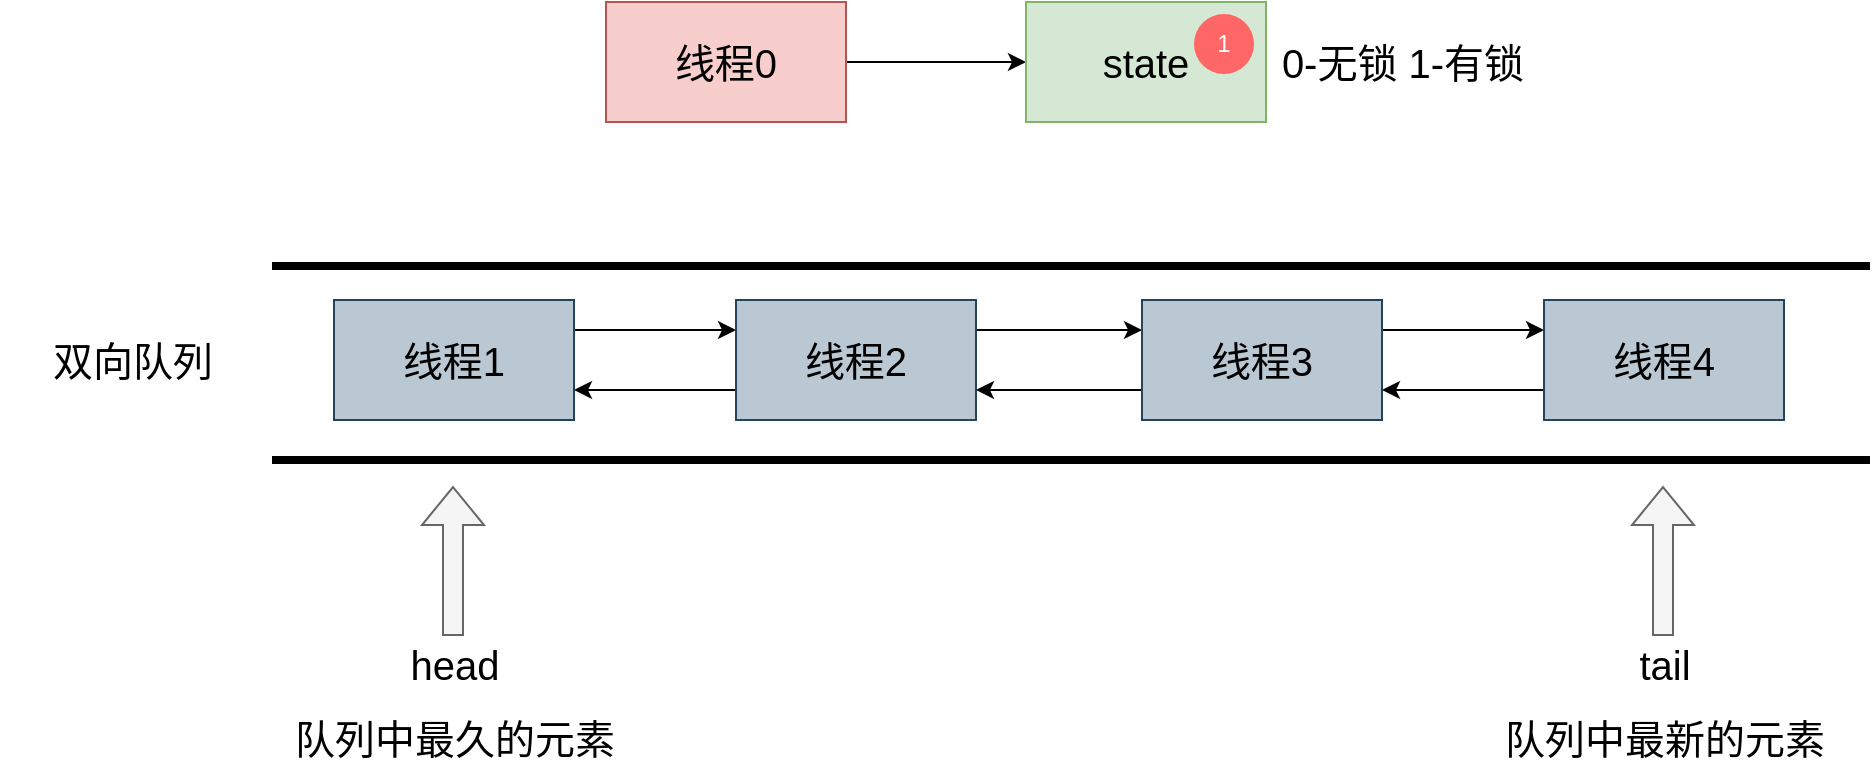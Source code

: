 <mxfile version="21.3.8" type="github">
  <diagram name="第 1 页" id="uOHwmS46mkVfjNC9Y-Bm">
    <mxGraphModel dx="1386" dy="796" grid="0" gridSize="10" guides="1" tooltips="1" connect="1" arrows="1" fold="1" page="1" pageScale="1" pageWidth="4681" pageHeight="3300" math="0" shadow="0">
      <root>
        <mxCell id="0" />
        <mxCell id="1" parent="0" />
        <mxCell id="RcCEaAV803anCV2iYYB3-4" style="edgeStyle=orthogonalEdgeStyle;rounded=0;orthogonalLoop=1;jettySize=auto;html=1;exitX=1;exitY=0.5;exitDx=0;exitDy=0;" edge="1" parent="1" source="RcCEaAV803anCV2iYYB3-1" target="RcCEaAV803anCV2iYYB3-2">
          <mxGeometry relative="1" as="geometry" />
        </mxCell>
        <mxCell id="RcCEaAV803anCV2iYYB3-1" value="&lt;font style=&quot;font-size: 20px;&quot;&gt;线程0&lt;/font&gt;" style="rounded=0;whiteSpace=wrap;html=1;fillColor=#f8cecc;strokeColor=#b85450;" vertex="1" parent="1">
          <mxGeometry x="454" y="220" width="120" height="60" as="geometry" />
        </mxCell>
        <mxCell id="RcCEaAV803anCV2iYYB3-2" value="&lt;font style=&quot;font-size: 20px;&quot;&gt;state&lt;/font&gt;" style="rounded=0;whiteSpace=wrap;html=1;fillColor=#d5e8d4;strokeColor=#82b366;" vertex="1" parent="1">
          <mxGeometry x="664" y="220" width="120" height="60" as="geometry" />
        </mxCell>
        <mxCell id="RcCEaAV803anCV2iYYB3-3" value="&lt;font style=&quot;font-size: 20px;&quot;&gt;0-无锁 1-有锁&lt;/font&gt;" style="text;strokeColor=none;align=center;fillColor=none;html=1;verticalAlign=middle;whiteSpace=wrap;rounded=0;" vertex="1" parent="1">
          <mxGeometry x="786" y="235" width="133" height="30" as="geometry" />
        </mxCell>
        <mxCell id="RcCEaAV803anCV2iYYB3-7" style="edgeStyle=orthogonalEdgeStyle;rounded=0;orthogonalLoop=1;jettySize=auto;html=1;exitX=1;exitY=0.25;exitDx=0;exitDy=0;entryX=0;entryY=0.25;entryDx=0;entryDy=0;" edge="1" parent="1" source="RcCEaAV803anCV2iYYB3-5" target="RcCEaAV803anCV2iYYB3-6">
          <mxGeometry relative="1" as="geometry" />
        </mxCell>
        <mxCell id="RcCEaAV803anCV2iYYB3-5" value="&lt;font style=&quot;font-size: 20px;&quot;&gt;线程1&lt;/font&gt;" style="rounded=0;whiteSpace=wrap;html=1;fillColor=#bac8d3;strokeColor=#23445d;" vertex="1" parent="1">
          <mxGeometry x="318" y="369" width="120" height="60" as="geometry" />
        </mxCell>
        <mxCell id="RcCEaAV803anCV2iYYB3-8" style="edgeStyle=orthogonalEdgeStyle;rounded=0;orthogonalLoop=1;jettySize=auto;html=1;exitX=0;exitY=0.75;exitDx=0;exitDy=0;entryX=1;entryY=0.75;entryDx=0;entryDy=0;" edge="1" parent="1" source="RcCEaAV803anCV2iYYB3-6" target="RcCEaAV803anCV2iYYB3-5">
          <mxGeometry relative="1" as="geometry" />
        </mxCell>
        <mxCell id="RcCEaAV803anCV2iYYB3-13" style="edgeStyle=orthogonalEdgeStyle;rounded=0;orthogonalLoop=1;jettySize=auto;html=1;exitX=1;exitY=0.25;exitDx=0;exitDy=0;entryX=0;entryY=0.25;entryDx=0;entryDy=0;" edge="1" parent="1" source="RcCEaAV803anCV2iYYB3-6" target="RcCEaAV803anCV2iYYB3-10">
          <mxGeometry relative="1" as="geometry" />
        </mxCell>
        <mxCell id="RcCEaAV803anCV2iYYB3-6" value="&lt;font style=&quot;font-size: 20px;&quot;&gt;线程2&lt;/font&gt;" style="rounded=0;whiteSpace=wrap;html=1;fillColor=#bac8d3;strokeColor=#23445d;" vertex="1" parent="1">
          <mxGeometry x="519" y="369" width="120" height="60" as="geometry" />
        </mxCell>
        <mxCell id="RcCEaAV803anCV2iYYB3-9" style="edgeStyle=orthogonalEdgeStyle;rounded=0;orthogonalLoop=1;jettySize=auto;html=1;exitX=1;exitY=0.25;exitDx=0;exitDy=0;entryX=0;entryY=0.25;entryDx=0;entryDy=0;" edge="1" parent="1" source="RcCEaAV803anCV2iYYB3-10" target="RcCEaAV803anCV2iYYB3-12">
          <mxGeometry relative="1" as="geometry" />
        </mxCell>
        <mxCell id="RcCEaAV803anCV2iYYB3-14" style="edgeStyle=orthogonalEdgeStyle;rounded=0;orthogonalLoop=1;jettySize=auto;html=1;exitX=0;exitY=0.75;exitDx=0;exitDy=0;entryX=1;entryY=0.75;entryDx=0;entryDy=0;" edge="1" parent="1" source="RcCEaAV803anCV2iYYB3-10" target="RcCEaAV803anCV2iYYB3-6">
          <mxGeometry relative="1" as="geometry" />
        </mxCell>
        <mxCell id="RcCEaAV803anCV2iYYB3-10" value="&lt;font style=&quot;font-size: 20px;&quot;&gt;线程3&lt;/font&gt;" style="rounded=0;whiteSpace=wrap;html=1;fillColor=#bac8d3;strokeColor=#23445d;" vertex="1" parent="1">
          <mxGeometry x="722" y="369" width="120" height="60" as="geometry" />
        </mxCell>
        <mxCell id="RcCEaAV803anCV2iYYB3-11" style="edgeStyle=orthogonalEdgeStyle;rounded=0;orthogonalLoop=1;jettySize=auto;html=1;exitX=0;exitY=0.75;exitDx=0;exitDy=0;entryX=1;entryY=0.75;entryDx=0;entryDy=0;" edge="1" parent="1" source="RcCEaAV803anCV2iYYB3-12" target="RcCEaAV803anCV2iYYB3-10">
          <mxGeometry relative="1" as="geometry" />
        </mxCell>
        <mxCell id="RcCEaAV803anCV2iYYB3-12" value="&lt;font style=&quot;font-size: 20px;&quot;&gt;线程4&lt;/font&gt;" style="rounded=0;whiteSpace=wrap;html=1;fillColor=#bac8d3;strokeColor=#23445d;" vertex="1" parent="1">
          <mxGeometry x="923" y="369" width="120" height="60" as="geometry" />
        </mxCell>
        <mxCell id="RcCEaAV803anCV2iYYB3-15" value="" style="line;strokeWidth=4;html=1;perimeter=backbonePerimeter;points=[];outlineConnect=0;" vertex="1" parent="1">
          <mxGeometry x="287" y="347" width="799" height="10" as="geometry" />
        </mxCell>
        <mxCell id="RcCEaAV803anCV2iYYB3-16" value="" style="line;strokeWidth=4;html=1;perimeter=backbonePerimeter;points=[];outlineConnect=0;" vertex="1" parent="1">
          <mxGeometry x="287" y="444" width="799" height="10" as="geometry" />
        </mxCell>
        <mxCell id="RcCEaAV803anCV2iYYB3-17" value="&lt;font style=&quot;font-size: 20px;&quot;&gt;双向队列&lt;/font&gt;" style="text;strokeColor=none;align=center;fillColor=none;html=1;verticalAlign=middle;whiteSpace=wrap;rounded=0;" vertex="1" parent="1">
          <mxGeometry x="151" y="384" width="133" height="30" as="geometry" />
        </mxCell>
        <mxCell id="RcCEaAV803anCV2iYYB3-19" value="" style="shape=flexArrow;endArrow=classic;html=1;rounded=0;fillColor=#f5f5f5;strokeColor=#666666;" edge="1" parent="1">
          <mxGeometry width="50" height="50" relative="1" as="geometry">
            <mxPoint x="377.5" y="537" as="sourcePoint" />
            <mxPoint x="377.5" y="462" as="targetPoint" />
          </mxGeometry>
        </mxCell>
        <mxCell id="RcCEaAV803anCV2iYYB3-20" value="" style="shape=flexArrow;endArrow=classic;html=1;rounded=0;fillColor=#f5f5f5;strokeColor=#666666;" edge="1" parent="1">
          <mxGeometry width="50" height="50" relative="1" as="geometry">
            <mxPoint x="982.5" y="537" as="sourcePoint" />
            <mxPoint x="982.5" y="462" as="targetPoint" />
          </mxGeometry>
        </mxCell>
        <mxCell id="RcCEaAV803anCV2iYYB3-21" value="&lt;font style=&quot;font-size: 20px;&quot;&gt;head&lt;/font&gt;" style="text;strokeColor=none;align=center;fillColor=none;html=1;verticalAlign=middle;whiteSpace=wrap;rounded=0;" vertex="1" parent="1">
          <mxGeometry x="311.5" y="536" width="133" height="30" as="geometry" />
        </mxCell>
        <mxCell id="RcCEaAV803anCV2iYYB3-22" value="&lt;font style=&quot;font-size: 20px;&quot;&gt;tail&lt;/font&gt;" style="text;strokeColor=none;align=center;fillColor=none;html=1;verticalAlign=middle;whiteSpace=wrap;rounded=0;" vertex="1" parent="1">
          <mxGeometry x="916.5" y="536" width="133" height="30" as="geometry" />
        </mxCell>
        <mxCell id="RcCEaAV803anCV2iYYB3-23" value="&lt;font style=&quot;font-size: 20px;&quot;&gt;队列中最久的元素&lt;/font&gt;" style="text;strokeColor=none;align=center;fillColor=none;html=1;verticalAlign=middle;whiteSpace=wrap;rounded=0;" vertex="1" parent="1">
          <mxGeometry x="293.75" y="573" width="168.5" height="30" as="geometry" />
        </mxCell>
        <mxCell id="RcCEaAV803anCV2iYYB3-24" value="&lt;font style=&quot;font-size: 20px;&quot;&gt;队列中最新的元素&lt;/font&gt;" style="text;strokeColor=none;align=center;fillColor=none;html=1;verticalAlign=middle;whiteSpace=wrap;rounded=0;" vertex="1" parent="1">
          <mxGeometry x="898.75" y="573" width="168.5" height="30" as="geometry" />
        </mxCell>
        <mxCell id="RcCEaAV803anCV2iYYB3-25" value="1" style="ellipse;whiteSpace=wrap;html=1;aspect=fixed;labelBackgroundColor=none;gradientColor=none;fillColor=#FF6666;strokeColor=none;fontColor=#ffffff;" vertex="1" parent="1">
          <mxGeometry x="748" y="226" width="30" height="30" as="geometry" />
        </mxCell>
      </root>
    </mxGraphModel>
  </diagram>
</mxfile>
